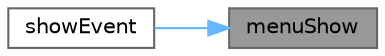 digraph "menuShow"
{
 // LATEX_PDF_SIZE
  bgcolor="transparent";
  edge [fontname=Helvetica,fontsize=10,labelfontname=Helvetica,labelfontsize=10];
  node [fontname=Helvetica,fontsize=10,shape=box,height=0.2,width=0.4];
  rankdir="RL";
  Node1 [id="Node000001",label="menuShow",height=0.2,width=0.4,color="gray40", fillcolor="grey60", style="filled", fontcolor="black",tooltip="菜单显示信号"];
  Node1 -> Node2 [id="edge1_Node000001_Node000002",dir="back",color="steelblue1",style="solid",tooltip=" "];
  Node2 [id="Node000002",label="showEvent",height=0.2,width=0.4,color="grey40", fillcolor="white", style="filled",URL="$class_ela_menu.html#a26eb1890b4d4dfb7bf76fb7c44cbdebf",tooltip="显示事件处理"];
}
